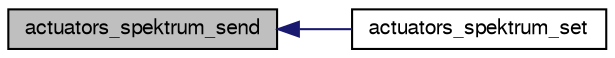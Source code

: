 digraph "actuators_spektrum_send"
{
  edge [fontname="FreeSans",fontsize="10",labelfontname="FreeSans",labelfontsize="10"];
  node [fontname="FreeSans",fontsize="10",shape=record];
  rankdir="LR";
  Node1 [label="actuators_spektrum_send",height=0.2,width=0.4,color="black", fillcolor="grey75", style="filled", fontcolor="black"];
  Node1 -> Node2 [dir="back",color="midnightblue",fontsize="10",style="solid",fontname="FreeSans"];
  Node2 [label="actuators_spektrum_set",height=0.2,width=0.4,color="black", fillcolor="white", style="filled",URL="$actuators__spektrum_8h.html#a166569d0e5d830b35538915040d59425"];
}
